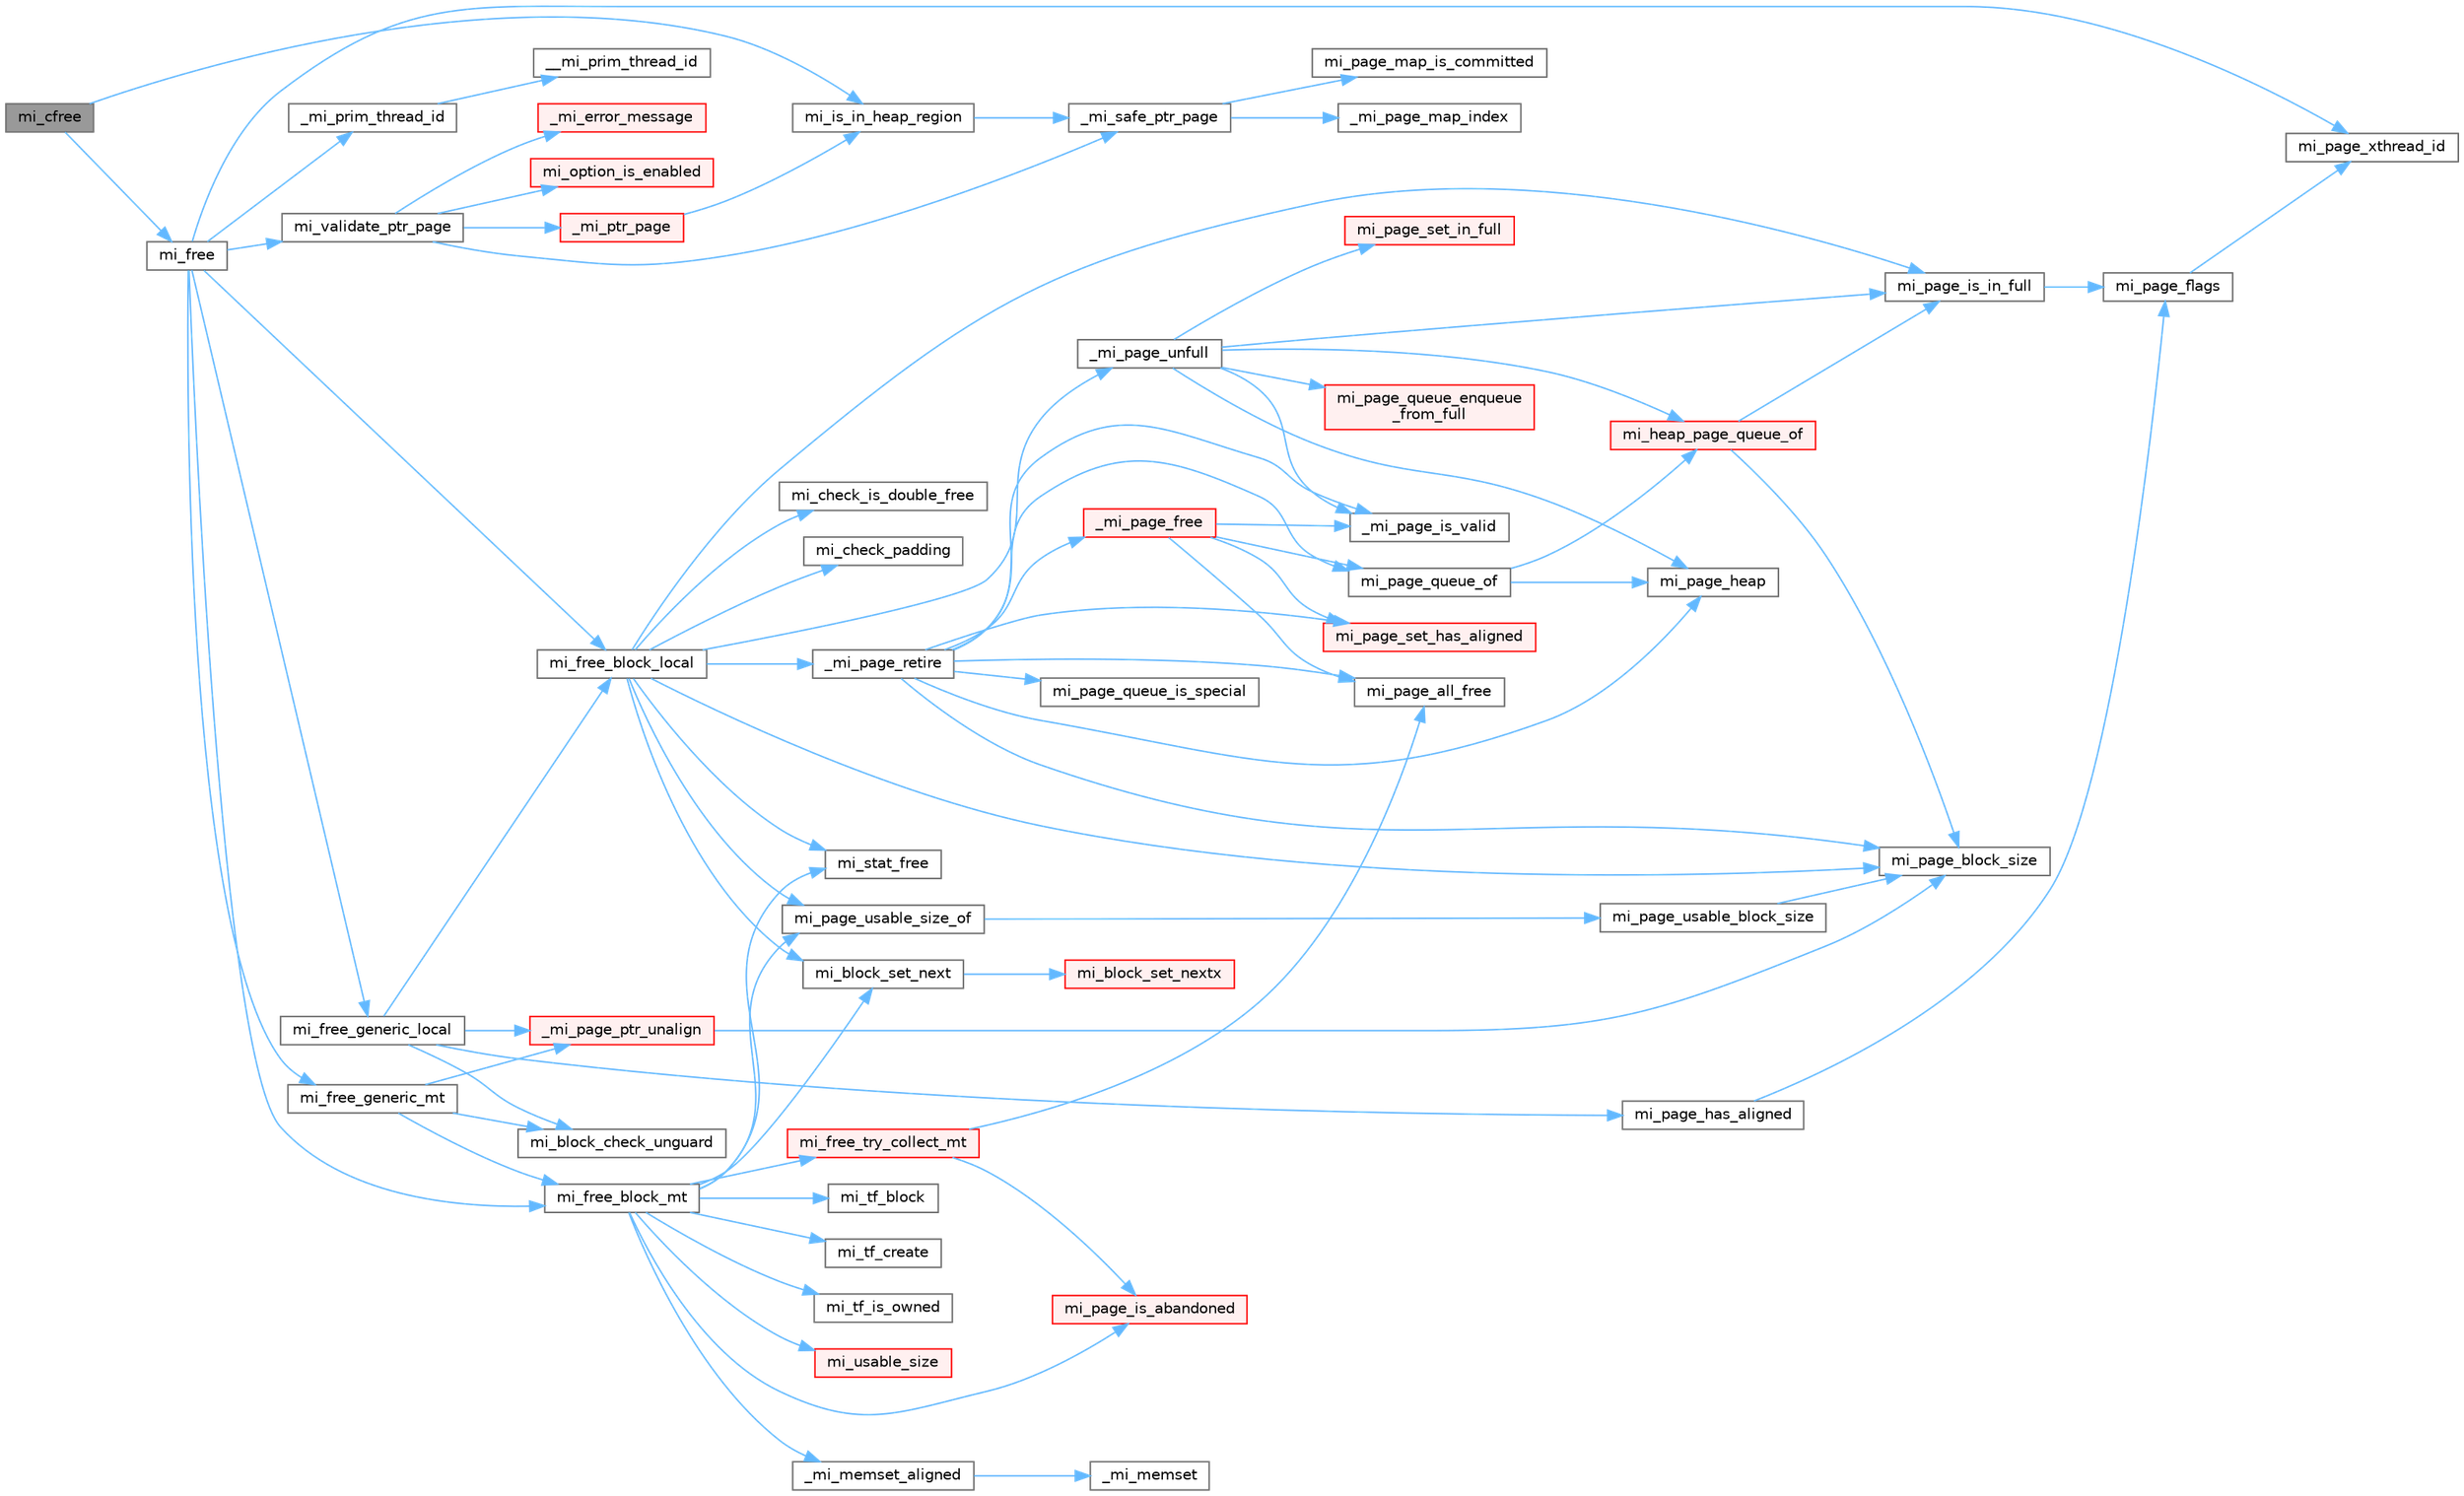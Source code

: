 digraph "mi_cfree"
{
 // LATEX_PDF_SIZE
  bgcolor="transparent";
  edge [fontname=Helvetica,fontsize=10,labelfontname=Helvetica,labelfontsize=10];
  node [fontname=Helvetica,fontsize=10,shape=box,height=0.2,width=0.4];
  rankdir="LR";
  Node1 [id="Node000001",label="mi_cfree",height=0.2,width=0.4,color="gray40", fillcolor="grey60", style="filled", fontcolor="black",tooltip="Just as free but also checks if the pointer p belongs to our heap."];
  Node1 -> Node2 [id="edge1_Node000001_Node000002",color="steelblue1",style="solid",tooltip=" "];
  Node2 [id="Node000002",label="mi_free",height=0.2,width=0.4,color="grey40", fillcolor="white", style="filled",URL="$group__malloc.html#gaf2c7b89c327d1f60f59e68b9ea644d95",tooltip=" "];
  Node2 -> Node3 [id="edge2_Node000002_Node000003",color="steelblue1",style="solid",tooltip=" "];
  Node3 [id="Node000003",label="_mi_prim_thread_id",height=0.2,width=0.4,color="grey40", fillcolor="white", style="filled",URL="$prim_8h.html#a3875c92cbb791d0a7c69bc1fd2df6804",tooltip=" "];
  Node3 -> Node4 [id="edge3_Node000003_Node000004",color="steelblue1",style="solid",tooltip=" "];
  Node4 [id="Node000004",label="__mi_prim_thread_id",height=0.2,width=0.4,color="grey40", fillcolor="white", style="filled",URL="$prim_8h.html#a42ea20cb0253ec21dff5f6770927df20",tooltip=" "];
  Node2 -> Node5 [id="edge4_Node000002_Node000005",color="steelblue1",style="solid",tooltip=" "];
  Node5 [id="Node000005",label="mi_free_block_local",height=0.2,width=0.4,color="grey40", fillcolor="white", style="filled",URL="$free_8c.html#a4ea336aeb08fb4786186f6087a751d3c",tooltip=" "];
  Node5 -> Node6 [id="edge5_Node000005_Node000006",color="steelblue1",style="solid",tooltip=" "];
  Node6 [id="Node000006",label="_mi_page_retire",height=0.2,width=0.4,color="grey40", fillcolor="white", style="filled",URL="$page_8c.html#a54b1e58a3b88604ea8dc4d9220f4c32c",tooltip=" "];
  Node6 -> Node7 [id="edge6_Node000006_Node000007",color="steelblue1",style="solid",tooltip=" "];
  Node7 [id="Node000007",label="_mi_page_free",height=0.2,width=0.4,color="red", fillcolor="#FFF0F0", style="filled",URL="$page_8c.html#a1c5c78a8becee842d5b9444a2ee67a3b",tooltip=" "];
  Node7 -> Node227 [id="edge7_Node000007_Node000227",color="steelblue1",style="solid",tooltip=" "];
  Node227 [id="Node000227",label="_mi_page_is_valid",height=0.2,width=0.4,color="grey40", fillcolor="white", style="filled",URL="$_e_a_s_t_l_2packages_2mimalloc_2include_2mimalloc_2internal_8h.html#af1d572618734511626662f9f7befb8e9",tooltip=" "];
  Node7 -> Node217 [id="edge8_Node000007_Node000217",color="steelblue1",style="solid",tooltip=" "];
  Node217 [id="Node000217",label="mi_page_all_free",height=0.2,width=0.4,color="grey40", fillcolor="white", style="filled",URL="$_e_a_s_t_l_2packages_2mimalloc_2include_2mimalloc_2internal_8h.html#adfd6d23350810ca36986ffbc5459c93d",tooltip=" "];
  Node7 -> Node233 [id="edge9_Node000007_Node000233",color="steelblue1",style="solid",tooltip=" "];
  Node233 [id="Node000233",label="mi_page_queue_of",height=0.2,width=0.4,color="grey40", fillcolor="white", style="filled",URL="$page-queue_8c.html#a59942bb22e34833289b85a5c70d81f97",tooltip=" "];
  Node233 -> Node234 [id="edge10_Node000233_Node000234",color="steelblue1",style="solid",tooltip=" "];
  Node234 [id="Node000234",label="mi_heap_page_queue_of",height=0.2,width=0.4,color="red", fillcolor="#FFF0F0", style="filled",URL="$page-queue_8c.html#aa50524f852ac833fcf366b583c9ebfaa",tooltip=" "];
  Node234 -> Node177 [id="edge11_Node000234_Node000177",color="steelblue1",style="solid",tooltip=" "];
  Node177 [id="Node000177",label="mi_page_block_size",height=0.2,width=0.4,color="grey40", fillcolor="white", style="filled",URL="$_e_a_s_t_l_2packages_2mimalloc_2include_2mimalloc_2internal_8h.html#a6134893990c1f09da2b40092ceecc780",tooltip=" "];
  Node234 -> Node231 [id="edge12_Node000234_Node000231",color="steelblue1",style="solid",tooltip=" "];
  Node231 [id="Node000231",label="mi_page_is_in_full",height=0.2,width=0.4,color="grey40", fillcolor="white", style="filled",URL="$_e_a_s_t_l_2packages_2mimalloc_2include_2mimalloc_2internal_8h.html#a250f4d0710309fb1cff782cd06644842",tooltip=" "];
  Node231 -> Node232 [id="edge13_Node000231_Node000232",color="steelblue1",style="solid",tooltip=" "];
  Node232 [id="Node000232",label="mi_page_flags",height=0.2,width=0.4,color="grey40", fillcolor="white", style="filled",URL="$_e_a_s_t_l_2packages_2mimalloc_2include_2mimalloc_2internal_8h.html#a3d26e50ecf7ae2045d2a6dc69c3c30c8",tooltip=" "];
  Node232 -> Node223 [id="edge14_Node000232_Node000223",color="steelblue1",style="solid",tooltip=" "];
  Node223 [id="Node000223",label="mi_page_xthread_id",height=0.2,width=0.4,color="grey40", fillcolor="white", style="filled",URL="$_e_a_s_t_l_2packages_2mimalloc_2include_2mimalloc_2internal_8h.html#af15a53be4fb9aa00af3c25632b1b1dac",tooltip=" "];
  Node233 -> Node237 [id="edge15_Node000233_Node000237",color="steelblue1",style="solid",tooltip=" "];
  Node237 [id="Node000237",label="mi_page_heap",height=0.2,width=0.4,color="grey40", fillcolor="white", style="filled",URL="$_e_a_s_t_l_2packages_2mimalloc_2include_2mimalloc_2internal_8h.html#a35ba87308ac94f73791017e50d3ab4c7",tooltip=" "];
  Node7 -> Node242 [id="edge16_Node000007_Node000242",color="steelblue1",style="solid",tooltip=" "];
  Node242 [id="Node000242",label="mi_page_set_has_aligned",height=0.2,width=0.4,color="red", fillcolor="#FFF0F0", style="filled",URL="$_e_a_s_t_l_2packages_2mimalloc_2include_2mimalloc_2internal_8h.html#a41000a967469e2e727f5f8670c8d37e1",tooltip=" "];
  Node6 -> Node227 [id="edge17_Node000006_Node000227",color="steelblue1",style="solid",tooltip=" "];
  Node6 -> Node217 [id="edge18_Node000006_Node000217",color="steelblue1",style="solid",tooltip=" "];
  Node6 -> Node177 [id="edge19_Node000006_Node000177",color="steelblue1",style="solid",tooltip=" "];
  Node6 -> Node237 [id="edge20_Node000006_Node000237",color="steelblue1",style="solid",tooltip=" "];
  Node6 -> Node244 [id="edge21_Node000006_Node000244",color="steelblue1",style="solid",tooltip=" "];
  Node244 [id="Node000244",label="mi_page_queue_is_special",height=0.2,width=0.4,color="grey40", fillcolor="white", style="filled",URL="$page-queue_8c.html#aef6c208d531125d2a6d63e94020b8b89",tooltip=" "];
  Node6 -> Node233 [id="edge22_Node000006_Node000233",color="steelblue1",style="solid",tooltip=" "];
  Node6 -> Node242 [id="edge23_Node000006_Node000242",color="steelblue1",style="solid",tooltip=" "];
  Node5 -> Node245 [id="edge24_Node000005_Node000245",color="steelblue1",style="solid",tooltip=" "];
  Node245 [id="Node000245",label="_mi_page_unfull",height=0.2,width=0.4,color="grey40", fillcolor="white", style="filled",URL="$page_8c.html#a56fb2dd5b89d7848f041fc2f9ad189a0",tooltip=" "];
  Node245 -> Node227 [id="edge25_Node000245_Node000227",color="steelblue1",style="solid",tooltip=" "];
  Node245 -> Node234 [id="edge26_Node000245_Node000234",color="steelblue1",style="solid",tooltip=" "];
  Node245 -> Node237 [id="edge27_Node000245_Node000237",color="steelblue1",style="solid",tooltip=" "];
  Node245 -> Node231 [id="edge28_Node000245_Node000231",color="steelblue1",style="solid",tooltip=" "];
  Node245 -> Node246 [id="edge29_Node000245_Node000246",color="steelblue1",style="solid",tooltip=" "];
  Node246 [id="Node000246",label="mi_page_queue_enqueue\l_from_full",height=0.2,width=0.4,color="red", fillcolor="#FFF0F0", style="filled",URL="$page-queue_8c.html#aa4057c2fc6d8f9e1d6bb30ebbc3123aa",tooltip=" "];
  Node245 -> Node240 [id="edge30_Node000245_Node000240",color="steelblue1",style="solid",tooltip=" "];
  Node240 [id="Node000240",label="mi_page_set_in_full",height=0.2,width=0.4,color="red", fillcolor="#FFF0F0", style="filled",URL="$_e_a_s_t_l_2packages_2mimalloc_2include_2mimalloc_2internal_8h.html#a4b587eab21fd150918b1c57244c17d27",tooltip=" "];
  Node5 -> Node248 [id="edge31_Node000005_Node000248",color="steelblue1",style="solid",tooltip=" "];
  Node248 [id="Node000248",label="mi_block_set_next",height=0.2,width=0.4,color="grey40", fillcolor="white", style="filled",URL="$_e_a_s_t_l_2packages_2mimalloc_2include_2mimalloc_2internal_8h.html#ac7b440a922454c163ed1139aac9b946d",tooltip=" "];
  Node248 -> Node249 [id="edge32_Node000248_Node000249",color="steelblue1",style="solid",tooltip=" "];
  Node249 [id="Node000249",label="mi_block_set_nextx",height=0.2,width=0.4,color="red", fillcolor="#FFF0F0", style="filled",URL="$_e_a_s_t_l_2packages_2mimalloc_2include_2mimalloc_2internal_8h.html#af5fbdb6f591a95ed806576e4edd908d3",tooltip=" "];
  Node5 -> Node252 [id="edge33_Node000005_Node000252",color="steelblue1",style="solid",tooltip=" "];
  Node252 [id="Node000252",label="mi_check_is_double_free",height=0.2,width=0.4,color="grey40", fillcolor="white", style="filled",URL="$free_8c.html#ad23f1572e5f6b82c4c59a43fb9f0595d",tooltip=" "];
  Node5 -> Node253 [id="edge34_Node000005_Node000253",color="steelblue1",style="solid",tooltip=" "];
  Node253 [id="Node000253",label="mi_check_padding",height=0.2,width=0.4,color="grey40", fillcolor="white", style="filled",URL="$free_8c.html#a607d73b1962b5676b5fb0a58d0eda6d8",tooltip=" "];
  Node5 -> Node177 [id="edge35_Node000005_Node000177",color="steelblue1",style="solid",tooltip=" "];
  Node5 -> Node231 [id="edge36_Node000005_Node000231",color="steelblue1",style="solid",tooltip=" "];
  Node5 -> Node254 [id="edge37_Node000005_Node000254",color="steelblue1",style="solid",tooltip=" "];
  Node254 [id="Node000254",label="mi_page_usable_size_of",height=0.2,width=0.4,color="grey40", fillcolor="white", style="filled",URL="$free_8c.html#a26335e66b160c5319806a2e33f7b70e7",tooltip=" "];
  Node254 -> Node255 [id="edge38_Node000254_Node000255",color="steelblue1",style="solid",tooltip=" "];
  Node255 [id="Node000255",label="mi_page_usable_block_size",height=0.2,width=0.4,color="grey40", fillcolor="white", style="filled",URL="$_e_a_s_t_l_2packages_2mimalloc_2include_2mimalloc_2internal_8h.html#a432abca03d059a7d40d8d39617afc8f7",tooltip=" "];
  Node255 -> Node177 [id="edge39_Node000255_Node000177",color="steelblue1",style="solid",tooltip=" "];
  Node5 -> Node256 [id="edge40_Node000005_Node000256",color="steelblue1",style="solid",tooltip=" "];
  Node256 [id="Node000256",label="mi_stat_free",height=0.2,width=0.4,color="grey40", fillcolor="white", style="filled",URL="$free_8c.html#a559045bfe8e993e8ee3e7aef40cf1e35",tooltip=" "];
  Node2 -> Node257 [id="edge41_Node000002_Node000257",color="steelblue1",style="solid",tooltip=" "];
  Node257 [id="Node000257",label="mi_free_block_mt",height=0.2,width=0.4,color="grey40", fillcolor="white", style="filled",URL="$free_8c.html#af5ffcf95b8bfc34e499ae3b203e72475",tooltip=" "];
  Node257 -> Node140 [id="edge42_Node000257_Node000140",color="steelblue1",style="solid",tooltip=" "];
  Node140 [id="Node000140",label="_mi_memset_aligned",height=0.2,width=0.4,color="grey40", fillcolor="white", style="filled",URL="$_e_a_s_t_l_2packages_2mimalloc_2include_2mimalloc_2internal_8h.html#a770dbf90c89e7e7761f2f99c0fc28115",tooltip=" "];
  Node140 -> Node141 [id="edge43_Node000140_Node000141",color="steelblue1",style="solid",tooltip=" "];
  Node141 [id="Node000141",label="_mi_memset",height=0.2,width=0.4,color="grey40", fillcolor="white", style="filled",URL="$_e_a_s_t_l_2packages_2mimalloc_2include_2mimalloc_2internal_8h.html#ae042f084f894809035813d45e3c43561",tooltip=" "];
  Node257 -> Node248 [id="edge44_Node000257_Node000248",color="steelblue1",style="solid",tooltip=" "];
  Node257 -> Node258 [id="edge45_Node000257_Node000258",color="steelblue1",style="solid",tooltip=" "];
  Node258 [id="Node000258",label="mi_free_try_collect_mt",height=0.2,width=0.4,color="red", fillcolor="#FFF0F0", style="filled",URL="$free_8c.html#a95d8dc8cc63abfde145fac55e9353d24",tooltip=" "];
  Node258 -> Node217 [id="edge46_Node000258_Node000217",color="steelblue1",style="solid",tooltip=" "];
  Node258 -> Node221 [id="edge47_Node000258_Node000221",color="steelblue1",style="solid",tooltip=" "];
  Node221 [id="Node000221",label="mi_page_is_abandoned",height=0.2,width=0.4,color="red", fillcolor="#FFF0F0", style="filled",URL="$_e_a_s_t_l_2packages_2mimalloc_2include_2mimalloc_2internal_8h.html#aa75f964d916bd58a37861b88491c51fb",tooltip=" "];
  Node257 -> Node221 [id="edge48_Node000257_Node000221",color="steelblue1",style="solid",tooltip=" "];
  Node257 -> Node254 [id="edge49_Node000257_Node000254",color="steelblue1",style="solid",tooltip=" "];
  Node257 -> Node256 [id="edge50_Node000257_Node000256",color="steelblue1",style="solid",tooltip=" "];
  Node257 -> Node307 [id="edge51_Node000257_Node000307",color="steelblue1",style="solid",tooltip=" "];
  Node307 [id="Node000307",label="mi_tf_block",height=0.2,width=0.4,color="grey40", fillcolor="white", style="filled",URL="$_e_a_s_t_l_2packages_2mimalloc_2include_2mimalloc_2internal_8h.html#a68f9b45db9fe19930366d0e473bdf791",tooltip=" "];
  Node257 -> Node308 [id="edge52_Node000257_Node000308",color="steelblue1",style="solid",tooltip=" "];
  Node308 [id="Node000308",label="mi_tf_create",height=0.2,width=0.4,color="grey40", fillcolor="white", style="filled",URL="$_e_a_s_t_l_2packages_2mimalloc_2include_2mimalloc_2internal_8h.html#ae5ecd5e45278bd147fbe6720cba0f323",tooltip=" "];
  Node257 -> Node226 [id="edge53_Node000257_Node000226",color="steelblue1",style="solid",tooltip=" "];
  Node226 [id="Node000226",label="mi_tf_is_owned",height=0.2,width=0.4,color="grey40", fillcolor="white", style="filled",URL="$_e_a_s_t_l_2packages_2mimalloc_2include_2mimalloc_2internal_8h.html#aa501cc20d36064923e3d70c4a08879c4",tooltip=" "];
  Node257 -> Node320 [id="edge54_Node000257_Node000320",color="steelblue1",style="solid",tooltip=" "];
  Node320 [id="Node000320",label="mi_usable_size",height=0.2,width=0.4,color="red", fillcolor="#FFF0F0", style="filled",URL="$free_8c.html#ad4efa3dd9163181d18af0361e45dac86",tooltip=" "];
  Node2 -> Node326 [id="edge55_Node000002_Node000326",color="steelblue1",style="solid",tooltip=" "];
  Node326 [id="Node000326",label="mi_free_generic_local",height=0.2,width=0.4,color="grey40", fillcolor="white", style="filled",URL="$free_8c.html#a2e61936ec89160d051a72f0d1f95424f",tooltip=" "];
  Node326 -> Node324 [id="edge56_Node000326_Node000324",color="steelblue1",style="solid",tooltip=" "];
  Node324 [id="Node000324",label="_mi_page_ptr_unalign",height=0.2,width=0.4,color="red", fillcolor="#FFF0F0", style="filled",URL="$free_8c.html#a02c896f799e571b628b2d7747ca9f771",tooltip=" "];
  Node324 -> Node177 [id="edge57_Node000324_Node000177",color="steelblue1",style="solid",tooltip=" "];
  Node326 -> Node327 [id="edge58_Node000326_Node000327",color="steelblue1",style="solid",tooltip=" "];
  Node327 [id="Node000327",label="mi_block_check_unguard",height=0.2,width=0.4,color="grey40", fillcolor="white", style="filled",URL="$free_8c.html#a9faffbac5f73a12ca8d2567027a1c43a",tooltip=" "];
  Node326 -> Node5 [id="edge59_Node000326_Node000005",color="steelblue1",style="solid",tooltip=" "];
  Node326 -> Node322 [id="edge60_Node000326_Node000322",color="steelblue1",style="solid",tooltip=" "];
  Node322 [id="Node000322",label="mi_page_has_aligned",height=0.2,width=0.4,color="grey40", fillcolor="white", style="filled",URL="$_e_a_s_t_l_2packages_2mimalloc_2include_2mimalloc_2internal_8h.html#ae0b5641b1e2fabf59c84685e08520852",tooltip=" "];
  Node322 -> Node232 [id="edge61_Node000322_Node000232",color="steelblue1",style="solid",tooltip=" "];
  Node2 -> Node328 [id="edge62_Node000002_Node000328",color="steelblue1",style="solid",tooltip=" "];
  Node328 [id="Node000328",label="mi_free_generic_mt",height=0.2,width=0.4,color="grey40", fillcolor="white", style="filled",URL="$free_8c.html#acc3316883c1cf74f78cb41e5d1b46ced",tooltip=" "];
  Node328 -> Node324 [id="edge63_Node000328_Node000324",color="steelblue1",style="solid",tooltip=" "];
  Node328 -> Node327 [id="edge64_Node000328_Node000327",color="steelblue1",style="solid",tooltip=" "];
  Node328 -> Node257 [id="edge65_Node000328_Node000257",color="steelblue1",style="solid",tooltip=" "];
  Node2 -> Node223 [id="edge66_Node000002_Node000223",color="steelblue1",style="solid",tooltip=" "];
  Node2 -> Node325 [id="edge67_Node000002_Node000325",color="steelblue1",style="solid",tooltip=" "];
  Node325 [id="Node000325",label="mi_validate_ptr_page",height=0.2,width=0.4,color="grey40", fillcolor="white", style="filled",URL="$free_8c.html#a3c325fa47ff6342dca1b913607844b93",tooltip=" "];
  Node325 -> Node136 [id="edge68_Node000325_Node000136",color="steelblue1",style="solid",tooltip=" "];
  Node136 [id="Node000136",label="_mi_error_message",height=0.2,width=0.4,color="red", fillcolor="#FFF0F0", style="filled",URL="$options_8c.html#a2bebc073bcaac71658e57bb260c2e426",tooltip=" "];
  Node325 -> Node210 [id="edge69_Node000325_Node000210",color="steelblue1",style="solid",tooltip=" "];
  Node210 [id="Node000210",label="_mi_ptr_page",height=0.2,width=0.4,color="red", fillcolor="#FFF0F0", style="filled",URL="$_e_a_s_t_l_2packages_2mimalloc_2include_2mimalloc_2internal_8h.html#acd84a462a2045538d19ecc56e6cc29f6",tooltip=" "];
  Node210 -> Node213 [id="edge70_Node000210_Node000213",color="steelblue1",style="solid",tooltip=" "];
  Node213 [id="Node000213",label="mi_is_in_heap_region",height=0.2,width=0.4,color="grey40", fillcolor="white", style="filled",URL="$group__extended.html#ga5f071b10d4df1c3658e04e7fd67a94e6",tooltip=" "];
  Node213 -> Node214 [id="edge71_Node000213_Node000214",color="steelblue1",style="solid",tooltip=" "];
  Node214 [id="Node000214",label="_mi_safe_ptr_page",height=0.2,width=0.4,color="grey40", fillcolor="white", style="filled",URL="$page-map_8c.html#aa93d85305e51471aa1951ab818628a63",tooltip=" "];
  Node214 -> Node174 [id="edge72_Node000214_Node000174",color="steelblue1",style="solid",tooltip=" "];
  Node174 [id="Node000174",label="_mi_page_map_index",height=0.2,width=0.4,color="grey40", fillcolor="white", style="filled",URL="$_e_a_s_t_l_2packages_2mimalloc_2include_2mimalloc_2internal_8h.html#ac5fb64f98ad24fd3b47091a14425c3dc",tooltip=" "];
  Node214 -> Node209 [id="edge73_Node000214_Node000209",color="steelblue1",style="solid",tooltip=" "];
  Node209 [id="Node000209",label="mi_page_map_is_committed",height=0.2,width=0.4,color="grey40", fillcolor="white", style="filled",URL="$page-map_8c.html#a271749b52471483dcfa20040df00277e",tooltip=" "];
  Node325 -> Node214 [id="edge74_Node000325_Node000214",color="steelblue1",style="solid",tooltip=" "];
  Node325 -> Node29 [id="edge75_Node000325_Node000029",color="steelblue1",style="solid",tooltip=" "];
  Node29 [id="Node000029",label="mi_option_is_enabled",height=0.2,width=0.4,color="red", fillcolor="#FFF0F0", style="filled",URL="$group__options.html#ga459ad98f18b3fc9275474807fe0ca188",tooltip=" "];
  Node1 -> Node213 [id="edge76_Node000001_Node000213",color="steelblue1",style="solid",tooltip=" "];
}
